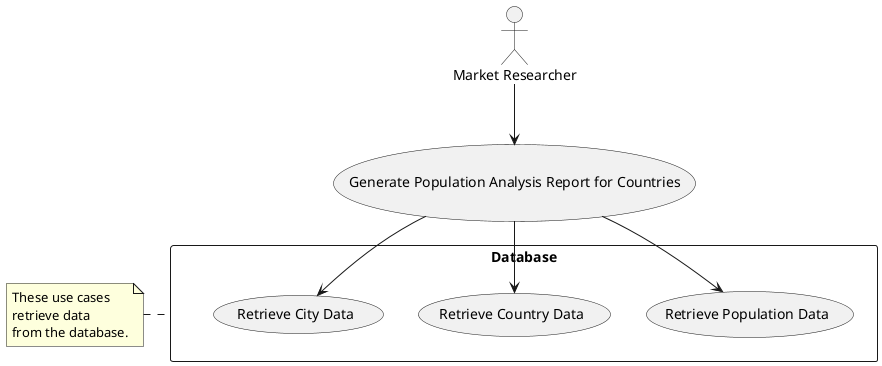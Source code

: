 @startuml Market_Research_System

usecase UC28 as "Generate Population Analysis Report for Countries"

actor "Market Researcher" as Researcher

rectangle Database {
    usecase "Retrieve Population Data" as RetrievePopulationData
    usecase "Retrieve Country Data" as RetrieveCountryData
    usecase "Retrieve City Data" as RetrieveCityData
}

Researcher --> UC28
UC28 --> RetrievePopulationData
UC28 --> RetrieveCountryData
UC28 --> RetrieveCityData

note left of Database : These use cases\nretrieve data\nfrom the database.
@enduml
